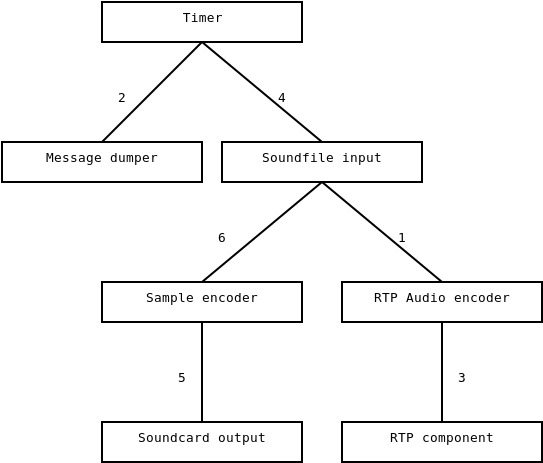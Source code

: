 <?xml version="1.0" encoding="UTF-8"?>
<dia:diagram xmlns:dia="http://www.lysator.liu.se/~alla/dia/"><dia:layer name="Background" visible="true"><dia:object type="Standard - Box" version="0" id="O0"><dia:attribute name="obj_pos"><dia:point val="4,2"/></dia:attribute><dia:attribute name="obj_bb"><dia:rectangle val="3.95,1.95;14.05,4.05"/></dia:attribute><dia:attribute name="elem_corner"><dia:point val="4,2"/></dia:attribute><dia:attribute name="elem_width"><dia:real val="10"/></dia:attribute><dia:attribute name="elem_height"><dia:real val="2"/></dia:attribute><dia:attribute name="show_background"><dia:boolean val="true"/></dia:attribute></dia:object><dia:object type="Standard - Text" version="0" id="O1"><dia:attribute name="obj_pos"><dia:point val="9,3"/></dia:attribute><dia:attribute name="obj_bb"><dia:rectangle val="7.733,2.366;10.267,3.166"/></dia:attribute><dia:attribute name="text"><dia:composite type="text"><dia:attribute name="string"><dia:string>#Timer#</dia:string></dia:attribute><dia:attribute name="font"><dia:font name="Courier"/></dia:attribute><dia:attribute name="height"><dia:real val="0.8"/></dia:attribute><dia:attribute name="pos"><dia:point val="9,3"/></dia:attribute><dia:attribute name="color"><dia:color val="#000000"/></dia:attribute><dia:attribute name="alignment"><dia:enum val="1"/></dia:attribute></dia:composite></dia:attribute></dia:object><dia:object type="Standard - Box" version="0" id="O2"><dia:attribute name="obj_pos"><dia:point val="10,9"/></dia:attribute><dia:attribute name="obj_bb"><dia:rectangle val="9.95,8.95;20.05,11.05"/></dia:attribute><dia:attribute name="elem_corner"><dia:point val="10,9"/></dia:attribute><dia:attribute name="elem_width"><dia:real val="10"/></dia:attribute><dia:attribute name="elem_height"><dia:real val="2"/></dia:attribute><dia:attribute name="show_background"><dia:boolean val="true"/></dia:attribute></dia:object><dia:object type="Standard - Text" version="0" id="O3"><dia:attribute name="obj_pos"><dia:point val="15,10"/></dia:attribute><dia:attribute name="obj_bb"><dia:rectangle val="11.132,9.316;18.918,10.265"/></dia:attribute><dia:attribute name="text"><dia:composite type="text"><dia:attribute name="string"><dia:string>#Soundfile input#</dia:string></dia:attribute><dia:attribute name="font"><dia:font name="Courier"/></dia:attribute><dia:attribute name="height"><dia:real val="0.8"/></dia:attribute><dia:attribute name="pos"><dia:point val="15,10"/></dia:attribute><dia:attribute name="color"><dia:color val="#000000"/></dia:attribute><dia:attribute name="alignment"><dia:enum val="1"/></dia:attribute></dia:composite></dia:attribute></dia:object><dia:object type="Standard - Line" version="0" id="O4"><dia:attribute name="obj_pos"><dia:point val="9,4"/></dia:attribute><dia:attribute name="obj_bb"><dia:rectangle val="8.93,3.93;15.07,9.07"/></dia:attribute><dia:attribute name="conn_endpoints"><dia:point val="9,4"/><dia:point val="15,9"/></dia:attribute><dia:attribute name="numcp"><dia:int val="1"/></dia:attribute><dia:connections><dia:connection handle="1" to="O2" connection="1"/></dia:connections></dia:object><dia:object type="Standard - Box" version="0" id="O5"><dia:attribute name="obj_pos"><dia:point val="4,23"/></dia:attribute><dia:attribute name="obj_bb"><dia:rectangle val="3.95,22.95;14.05,25.05"/></dia:attribute><dia:attribute name="elem_corner"><dia:point val="4,23"/></dia:attribute><dia:attribute name="elem_width"><dia:real val="10"/></dia:attribute><dia:attribute name="elem_height"><dia:real val="2"/></dia:attribute><dia:attribute name="show_background"><dia:boolean val="true"/></dia:attribute></dia:object><dia:object type="Standard - Text" version="0" id="O6"><dia:attribute name="obj_pos"><dia:point val="9,24"/></dia:attribute><dia:attribute name="obj_bb"><dia:rectangle val="4.868,23.366;13.132,24.166"/></dia:attribute><dia:attribute name="text"><dia:composite type="text"><dia:attribute name="string"><dia:string>#Soundcard output#</dia:string></dia:attribute><dia:attribute name="font"><dia:font name="Courier"/></dia:attribute><dia:attribute name="height"><dia:real val="0.8"/></dia:attribute><dia:attribute name="pos"><dia:point val="9,24"/></dia:attribute><dia:attribute name="color"><dia:color val="#000000"/></dia:attribute><dia:attribute name="alignment"><dia:enum val="1"/></dia:attribute></dia:composite></dia:attribute></dia:object><dia:object type="Standard - Box" version="0" id="O7"><dia:attribute name="obj_pos"><dia:point val="-1,9"/></dia:attribute><dia:attribute name="obj_bb"><dia:rectangle val="-1.05,8.95;9.05,11.05"/></dia:attribute><dia:attribute name="elem_corner"><dia:point val="-1,9"/></dia:attribute><dia:attribute name="elem_width"><dia:real val="10"/></dia:attribute><dia:attribute name="elem_height"><dia:real val="2"/></dia:attribute><dia:attribute name="show_background"><dia:boolean val="true"/></dia:attribute></dia:object><dia:object type="Standard - Text" version="0" id="O8"><dia:attribute name="obj_pos"><dia:point val="4,10"/></dia:attribute><dia:attribute name="obj_bb"><dia:rectangle val="0.33,9.316;7.72,10.265"/></dia:attribute><dia:attribute name="text"><dia:composite type="text"><dia:attribute name="string"><dia:string>#Message dumper#</dia:string></dia:attribute><dia:attribute name="font"><dia:font name="Courier"/></dia:attribute><dia:attribute name="height"><dia:real val="0.8"/></dia:attribute><dia:attribute name="pos"><dia:point val="4,10"/></dia:attribute><dia:attribute name="color"><dia:color val="#000000"/></dia:attribute><dia:attribute name="alignment"><dia:enum val="1"/></dia:attribute></dia:composite></dia:attribute></dia:object><dia:object type="Standard - Line" version="0" id="O9"><dia:attribute name="obj_pos"><dia:point val="4,9"/></dia:attribute><dia:attribute name="obj_bb"><dia:rectangle val="3.929,3.929;9.071,9.071"/></dia:attribute><dia:attribute name="conn_endpoints"><dia:point val="4,9"/><dia:point val="9,4"/></dia:attribute><dia:attribute name="numcp"><dia:int val="1"/></dia:attribute><dia:connections><dia:connection handle="0" to="O7" connection="1"/></dia:connections></dia:object><dia:object type="Standard - Line" version="0" id="O10"><dia:attribute name="obj_pos"><dia:point val="9,16"/></dia:attribute><dia:attribute name="obj_bb"><dia:rectangle val="8.93,10.93;15.07,16.07"/></dia:attribute><dia:attribute name="conn_endpoints"><dia:point val="9,16"/><dia:point val="15,11"/></dia:attribute><dia:attribute name="numcp"><dia:int val="1"/></dia:attribute><dia:connections><dia:connection handle="0" to="O22" connection="1"/><dia:connection handle="1" to="O2" connection="6"/></dia:connections></dia:object><dia:object type="Standard - Box" version="0" id="O11"><dia:attribute name="obj_pos"><dia:point val="16,16"/></dia:attribute><dia:attribute name="obj_bb"><dia:rectangle val="15.95,15.95;26.05,18.05"/></dia:attribute><dia:attribute name="elem_corner"><dia:point val="16,16"/></dia:attribute><dia:attribute name="elem_width"><dia:real val="10"/></dia:attribute><dia:attribute name="elem_height"><dia:real val="2"/></dia:attribute><dia:attribute name="show_background"><dia:boolean val="true"/></dia:attribute></dia:object><dia:object type="Standard - Text" version="0" id="O12"><dia:attribute name="obj_pos"><dia:point val="21,17"/></dia:attribute><dia:attribute name="obj_bb"><dia:rectangle val="16.552,16.316;25.498,17.265"/></dia:attribute><dia:attribute name="text"><dia:composite type="text"><dia:attribute name="string"><dia:string>#RTP Audio encoder#</dia:string></dia:attribute><dia:attribute name="font"><dia:font name="Courier"/></dia:attribute><dia:attribute name="height"><dia:real val="0.8"/></dia:attribute><dia:attribute name="pos"><dia:point val="21,17"/></dia:attribute><dia:attribute name="color"><dia:color val="#000000"/></dia:attribute><dia:attribute name="alignment"><dia:enum val="1"/></dia:attribute></dia:composite></dia:attribute></dia:object><dia:object type="Standard - Line" version="0" id="O13"><dia:attribute name="obj_pos"><dia:point val="15,11"/></dia:attribute><dia:attribute name="obj_bb"><dia:rectangle val="14.93,10.93;21.07,16.07"/></dia:attribute><dia:attribute name="conn_endpoints"><dia:point val="15,11"/><dia:point val="21,16"/></dia:attribute><dia:attribute name="numcp"><dia:int val="1"/></dia:attribute><dia:connections><dia:connection handle="0" to="O2" connection="6"/><dia:connection handle="1" to="O11" connection="1"/></dia:connections></dia:object><dia:object type="Standard - Line" version="0" id="O14"><dia:attribute name="obj_pos"><dia:point val="21,18"/></dia:attribute><dia:attribute name="obj_bb"><dia:rectangle val="20.95,17.95;21.05,23.05"/></dia:attribute><dia:attribute name="conn_endpoints"><dia:point val="21,18"/><dia:point val="21,23"/></dia:attribute><dia:attribute name="numcp"><dia:int val="1"/></dia:attribute><dia:connections><dia:connection handle="0" to="O11" connection="6"/><dia:connection handle="1" to="O15" connection="1"/></dia:connections></dia:object><dia:object type="Standard - Box" version="0" id="O15"><dia:attribute name="obj_pos"><dia:point val="16,23"/></dia:attribute><dia:attribute name="obj_bb"><dia:rectangle val="15.95,22.95;26.05,25.05"/></dia:attribute><dia:attribute name="elem_corner"><dia:point val="16,23"/></dia:attribute><dia:attribute name="elem_width"><dia:real val="10"/></dia:attribute><dia:attribute name="elem_height"><dia:real val="2"/></dia:attribute><dia:attribute name="show_background"><dia:boolean val="true"/></dia:attribute></dia:object><dia:object type="Standard - Text" version="0" id="O16"><dia:attribute name="obj_pos"><dia:point val="21,24"/></dia:attribute><dia:attribute name="obj_bb"><dia:rectangle val="17.634,23.366;24.366,24.166"/></dia:attribute><dia:attribute name="text"><dia:composite type="text"><dia:attribute name="string"><dia:string>#RTP component#</dia:string></dia:attribute><dia:attribute name="font"><dia:font name="Courier"/></dia:attribute><dia:attribute name="height"><dia:real val="0.8"/></dia:attribute><dia:attribute name="pos"><dia:point val="21,24"/></dia:attribute><dia:attribute name="color"><dia:color val="#000000"/></dia:attribute><dia:attribute name="alignment"><dia:enum val="1"/></dia:attribute></dia:composite></dia:attribute></dia:object><dia:object type="Standard - Text" version="0" id="O17"><dia:attribute name="obj_pos"><dia:point val="13,7"/></dia:attribute><dia:attribute name="obj_bb"><dia:rectangle val="12.828,6.316;13.222,7.266"/></dia:attribute><dia:attribute name="text"><dia:composite type="text"><dia:attribute name="string"><dia:string>#4#</dia:string></dia:attribute><dia:attribute name="font"><dia:font name="Courier"/></dia:attribute><dia:attribute name="height"><dia:real val="0.8"/></dia:attribute><dia:attribute name="pos"><dia:point val="13,7"/></dia:attribute><dia:attribute name="color"><dia:color val="#000000"/></dia:attribute><dia:attribute name="alignment"><dia:enum val="1"/></dia:attribute></dia:composite></dia:attribute></dia:object><dia:object type="Standard - Text" version="0" id="O18"><dia:attribute name="obj_pos"><dia:point val="5,7"/></dia:attribute><dia:attribute name="obj_bb"><dia:rectangle val="4.828,6.316;5.222,7.266"/></dia:attribute><dia:attribute name="text"><dia:composite type="text"><dia:attribute name="string"><dia:string>#2#</dia:string></dia:attribute><dia:attribute name="font"><dia:font name="Courier"/></dia:attribute><dia:attribute name="height"><dia:real val="0.8"/></dia:attribute><dia:attribute name="pos"><dia:point val="5,7"/></dia:attribute><dia:attribute name="color"><dia:color val="#000000"/></dia:attribute><dia:attribute name="alignment"><dia:enum val="1"/></dia:attribute></dia:composite></dia:attribute></dia:object><dia:object type="Standard - Text" version="0" id="O19"><dia:attribute name="obj_pos"><dia:point val="19,14"/></dia:attribute><dia:attribute name="obj_bb"><dia:rectangle val="18.855,13.316;19.195,14.265"/></dia:attribute><dia:attribute name="text"><dia:composite type="text"><dia:attribute name="string"><dia:string>#1#</dia:string></dia:attribute><dia:attribute name="font"><dia:font name="Courier"/></dia:attribute><dia:attribute name="height"><dia:real val="0.8"/></dia:attribute><dia:attribute name="pos"><dia:point val="19,14"/></dia:attribute><dia:attribute name="color"><dia:color val="#000000"/></dia:attribute><dia:attribute name="alignment"><dia:enum val="1"/></dia:attribute></dia:composite></dia:attribute></dia:object><dia:object type="Standard - Text" version="0" id="O20"><dia:attribute name="obj_pos"><dia:point val="8,21"/></dia:attribute><dia:attribute name="obj_bb"><dia:rectangle val="7.778,20.316;8.172,21.265"/></dia:attribute><dia:attribute name="text"><dia:composite type="text"><dia:attribute name="string"><dia:string>#5#</dia:string></dia:attribute><dia:attribute name="font"><dia:font name="Courier"/></dia:attribute><dia:attribute name="height"><dia:real val="0.8"/></dia:attribute><dia:attribute name="pos"><dia:point val="8,21"/></dia:attribute><dia:attribute name="color"><dia:color val="#000000"/></dia:attribute><dia:attribute name="alignment"><dia:enum val="1"/></dia:attribute></dia:composite></dia:attribute></dia:object><dia:object type="Standard - Text" version="0" id="O21"><dia:attribute name="obj_pos"><dia:point val="22,21"/></dia:attribute><dia:attribute name="obj_bb"><dia:rectangle val="21.778,20.316;22.172,21.265"/></dia:attribute><dia:attribute name="text"><dia:composite type="text"><dia:attribute name="string"><dia:string>#3#</dia:string></dia:attribute><dia:attribute name="font"><dia:font name="Courier"/></dia:attribute><dia:attribute name="height"><dia:real val="0.8"/></dia:attribute><dia:attribute name="pos"><dia:point val="22,21"/></dia:attribute><dia:attribute name="color"><dia:color val="#000000"/></dia:attribute><dia:attribute name="alignment"><dia:enum val="1"/></dia:attribute></dia:composite></dia:attribute></dia:object><dia:object type="Standard - Box" version="0" id="O22"><dia:attribute name="obj_pos"><dia:point val="4,16"/></dia:attribute><dia:attribute name="obj_bb"><dia:rectangle val="3.95,15.95;14.05,18.05"/></dia:attribute><dia:attribute name="elem_corner"><dia:point val="4,16"/></dia:attribute><dia:attribute name="elem_width"><dia:real val="10"/></dia:attribute><dia:attribute name="elem_height"><dia:real val="2"/></dia:attribute><dia:attribute name="show_background"><dia:boolean val="true"/></dia:attribute></dia:object><dia:object type="Standard - Text" version="0" id="O23"><dia:attribute name="obj_pos"><dia:point val="9,17"/></dia:attribute><dia:attribute name="obj_bb"><dia:rectangle val="5.37,16.316;12.68,17.265"/></dia:attribute><dia:attribute name="text"><dia:composite type="text"><dia:attribute name="string"><dia:string>#Sample encoder#</dia:string></dia:attribute><dia:attribute name="font"><dia:font name="Courier"/></dia:attribute><dia:attribute name="height"><dia:real val="0.8"/></dia:attribute><dia:attribute name="pos"><dia:point val="9,17"/></dia:attribute><dia:attribute name="color"><dia:color val="#000000"/></dia:attribute><dia:attribute name="alignment"><dia:enum val="1"/></dia:attribute></dia:composite></dia:attribute></dia:object><dia:object type="Standard - Text" version="0" id="O24"><dia:attribute name="obj_pos"><dia:point val="10,14"/></dia:attribute><dia:attribute name="obj_bb"><dia:rectangle val="9.842,13.316;10.208,14.265"/></dia:attribute><dia:attribute name="text"><dia:composite type="text"><dia:attribute name="string"><dia:string>#6#</dia:string></dia:attribute><dia:attribute name="font"><dia:font name="Courier"/></dia:attribute><dia:attribute name="height"><dia:real val="0.8"/></dia:attribute><dia:attribute name="pos"><dia:point val="10,14"/></dia:attribute><dia:attribute name="color"><dia:color val="#000000"/></dia:attribute><dia:attribute name="alignment"><dia:enum val="1"/></dia:attribute></dia:composite></dia:attribute></dia:object><dia:object type="Standard - Line" version="0" id="O25"><dia:attribute name="obj_pos"><dia:point val="9,23"/></dia:attribute><dia:attribute name="obj_bb"><dia:rectangle val="8.95,17.95;9.05,23.05"/></dia:attribute><dia:attribute name="conn_endpoints"><dia:point val="9,23"/><dia:point val="9,18"/></dia:attribute><dia:attribute name="numcp"><dia:int val="1"/></dia:attribute><dia:connections><dia:connection handle="0" to="O5" connection="1"/><dia:connection handle="1" to="O22" connection="6"/></dia:connections></dia:object></dia:layer></dia:diagram>
